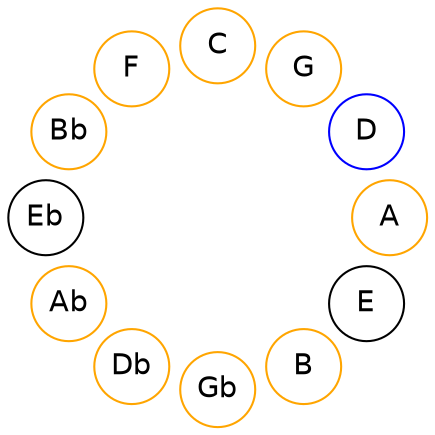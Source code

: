 
graph {

layout = circo;
mindist = .1

node [shape = circle, fontname = Helvetica, margin = 0]
edge [style=invis]

subgraph 1 {
	E -- B -- Gb -- Db -- Ab -- Eb -- Bb -- F -- C -- G -- D -- A -- E
}

B [color=orange];
Gb [color=orange];
Db [color=orange];
Ab [color=orange];
Bb [color=orange];
F [color=orange];
C [color=orange];
G [color=orange];
D [color=blue];
A [color=orange];
}
